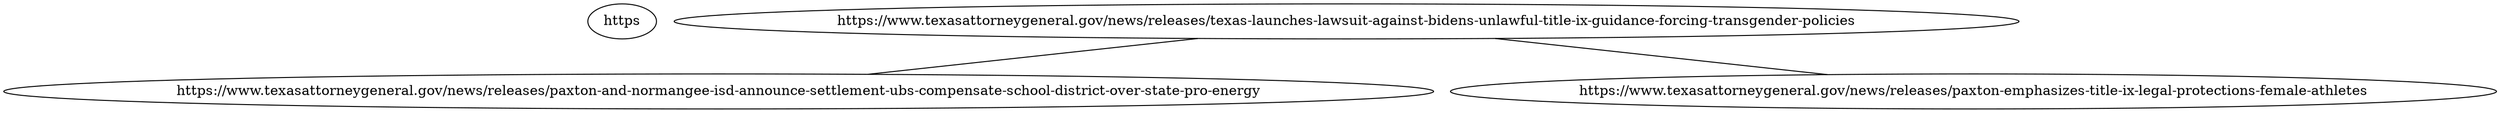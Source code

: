 strict graph  {
https [child_link="['https://www.texasattorneygeneral.gov/news/releases/paxton-and-normangee-isd-announce-settlement-ubs-compensate-school-district-over-state-pro-energy', 'https://www.texasattorneygeneral.gov/news/releases/paxton-emphasizes-title-ix-legal-protections-female-athletes']", data="b\"\nTexas Launches Lawsuit Against Biden\xe2\x80\x99s Unlawful Title IX Guidance Forcing \xe2\x80\x9cTransgender\xe2\x80\x9d Policies in Schools by Threatening Education Funds | Office of the Attorney General\nJavascript must be enabled for the correct page display\nSkip to main content\nEspa\xc3\xb1ol\nAbout\nNews\nOpinions\nCareers\nContact Us\nSearch\nMenu\nKeywords\nSearch\nChild Support\nChild Support Interactive (CSI)\nBack to top of menu\nChild Support Interactive (CSI)\nPaying and Receiving Child Support\nAbout Child Support Interactive\nAgency Partners\nChild Support Enforcement\nPro\xc2\xadgrams and Initiatives\nYour Child Support And The Federal Stimulus Payment\nCrime Victims\n2019 Legislative Session Update for Victims and Service Providers\nBack to top of menu\n2019 Legislative Session Update for Victims and Service Providers\nCompensation Portal Updates\nCrime Victims' Compensation Portal\nLandowner Compensation Program\nServices for Crime Victims\nCrime Victims' Compensation Program\nInformation for Crime Victim Advocates\nService Providers\nConsumer Protection\nFile a Consumer Complaint\nBack to top of menu\nFile a Consumer Complaint\nAutomotive Scams\nCommon Scams\nEquifax\nIdentity Theft\nSeniors and the Elderly\nOpen Government\n2023 Texas Legislative Session Update\nBack to top of menu\n2023 Texas Legislative Session Update\nGovernmental Bodies\nHow to Request an Attorney General Opinion\nMembers of the Public\nOpen Meetings Act Suspension Updates\nOpen Records Complaint\nOpen Reports and Publications\nJob Listings\nAll Divisions\nOpinions\nInitiatives\nNewsroom\nAbout\nContact us\nEspa\xc3\xb1ol\nSearch Keywords\nSearch\nBreadcrumb\nHome\nNews\nNews Releases\nTexas Launches Lawsuit Against Biden\xe2\x80\x99s Unlawful Title IX Guidance Forcing \xe2\x80\x9cTransgender\xe2\x80\x9d Policies in Schools by Threatening Education Funds\nJune 14, 2023  | Press Release\n|                 Education\n, Child Abuse\nTexas Launch\xc2\xades Law\xc2\xadsuit Against Biden\xe2\x80\x99s Unlaw\xc2\xadful Title IX Guid\xc2\xadance Forc\xc2\xading \xe2\x80\x8b\xe2\x80\x9cTrans\xc2\xadgen\xc2\xadder\xe2\x80\x9d Poli\xc2\xadcies in Schools by Threat\xc2\xaden\xc2\xading Edu\xc2\xadca\xc2\xadtion\xc2\xa0Funds\nThe Office of the Attorney General has filed a lawsuit challenging the Biden Administration\xe2\x80\x99s unlawful interpretation of Title IX, exposing the Department of Education\xe2\x80\x99s new guidance as an illegal effort to force schools to adopt \xe2\x80\x9ctransgender\xe2\x80\x9d ideology in schools or risk losing federal education funds. This is Texas\xe2\x80\x99s 50th lawsuit against the Biden Administration.\nTitle IX is a federal statute that prohibits discrimination \xe2\x80\x9con the basis of sex\xe2\x80\x9d in educational institutions. Under Biden, the Department of Education has issued guidance arbitrarily expanding this category to include \xe2\x80\x9csexual orientation\xe2\x80\x9d and \xe2\x80\x9cgender identity.\xe2\x80\x9d The guidance risks federal education funding for Texas colleges and universities as well as all Texas K-12 schools receiving any amount of federal funding by unlawfully asserting that these conceptions promoted by the extremist transgender movement are covered by Title IX protections.\nExamples purported by the Biden Administration to be violations of Title IX include teachers failing to forcibly compel students to use classmates\xe2\x80\x99 so-called \xe2\x80\x9cpreferred pronouns,\xe2\x80\x9d schools\xe2\x80\x99 policies enforcing separate bathroom facilities for biological males and females, and schools\xe2\x80\x99 policies refusing to allow biological males to compete on female sports teams. Under this doctrine, Texas schools would be investigated by the federal government for following Texas law, including Chapter 33 of the Education Code protecting the integrity of school athletics participation on the basis of biological sex.\nTexas is challenging this blatant attempt to misuse federal regulatory power to force K-12 schools, colleges, and universities in our state to accept and implement \xe2\x80\x9ctransgender\xe2\x80\x9d ideology\xe2\x80\x94in violation of state law\xe2\x80\x94by misusing the Title IX statute to threaten the withholding of federal education funds. The Administration\xe2\x80\x99s unlawful guidance could put at risk over $6 billion in federal funding that supports Texas K-12 and higher education institutions.\nTo read the full lawsuit, click here.\nReceive email updates from the OAG Press Office:\nEmail Address\nSubmit\nRelated News\nPax\xc2\xadton Fights to Ensure that Vet\xc2\xader\xc2\xadans Receive Their Full Edu\xc2\xadca\xc2\xadtion\xc2\xadal Benefits\nAttorney General Paxton joined a multistate amicus brief that is in support of a U.S. Army veteran seeking full access to the educational benefits earned from his patriotic service to the country and multiple tours of duty.\nMay 22, 2023  | Press Release\nPax\xc2\xadton and Nor\xc2\xadmangee ISD Announce Set\xc2\xadtle\xc2\xadment with UBS to Com\xc2\xadpen\xc2\xadsate School Dis\xc2\xadtrict Over State Pro-Ener\xc2\xadgy\xc2\xa0Law\nAttorney General Paxton and Normangee Independent School District (\xe2\x80\x9cNormangee ISD\xe2\x80\x9d) announced a settlement with UBS in the amount of $850,000.\nMay 12, 2023  | Press Release\nPax\xc2\xadton Empha\xc2\xadsizes Title IX Legal Pro\xc2\xadtec\xc2\xadtions for Female Athletes\nAttorney General Paxton joined an amicus brief to protect women\xe2\x80\x99s sports from unfair and dangerous competition from biological men.\nApril 24, 2023  | Press Release\nSee all News\nBack to top\nBack to Top\nAsset 1\nTwitter\nFacebook\nPO Box 12548Austin, TX 78711-2548\nChild Support\nCrime Victims\nConsumer Protection\nOpen Government\nAll Divisions\nOpinions\nInitiatives\nHuman Resources\nNewsroom\nWhere the Money Goes\nADA Compliance\nCompact With Texans\nCost Efficiency Saving Ideas\nReporting Fraud\nState Agency Contracts\nTRAILS Search\nTexas Homeland Security\nTexas Veterans Portal\nTexas.gov\nAccessibility & Site Policies\""];
https [child_link="['https://www.texasattorneygeneral.gov/news/releases/texas-launches-lawsuit-against-bidens-unlawful-title-ix-guidance-forcing-transgender-policies', 'https://www.texasattorneygeneral.gov/news/releases/paxton-emphasizes-title-ix-legal-protections-female-athletes']", data="b\"\nPaxton and Normangee ISD Announce Settlement with UBS to Compensate School District Over State Pro-Energy Law | Office of the Attorney General\nJavascript must be enabled for the correct page display\nSkip to main content\nEspa\xc3\xb1ol\nAbout\nNews\nOpinions\nCareers\nContact Us\nSearch\nMenu\nKeywords\nSearch\nChild Support\nChild Support Interactive (CSI)\nBack to top of menu\nChild Support Interactive (CSI)\nPaying and Receiving Child Support\nAbout Child Support Interactive\nAgency Partners\nChild Support Enforcement\nPro\xc2\xadgrams and Initiatives\nYour Child Support And The Federal Stimulus Payment\nCrime Victims\n2019 Legislative Session Update for Victims and Service Providers\nBack to top of menu\n2019 Legislative Session Update for Victims and Service Providers\nCompensation Portal Updates\nCrime Victims' Compensation Portal\nLandowner Compensation Program\nServices for Crime Victims\nCrime Victims' Compensation Program\nInformation for Crime Victim Advocates\nService Providers\nConsumer Protection\nFile a Consumer Complaint\nBack to top of menu\nFile a Consumer Complaint\nAutomotive Scams\nCommon Scams\nEquifax\nIdentity Theft\nSeniors and the Elderly\nOpen Government\n2023 Texas Legislative Session Update\nBack to top of menu\n2023 Texas Legislative Session Update\nGovernmental Bodies\nHow to Request an Attorney General Opinion\nMembers of the Public\nOpen Meetings Act Suspension Updates\nOpen Records Complaint\nOpen Reports and Publications\nJob Listings\nAll Divisions\nOpinions\nInitiatives\nNewsroom\nAbout\nContact us\nEspa\xc3\xb1ol\nSearch Keywords\nSearch\nBreadcrumb\nHome\nNews\nNews Releases\nPaxton and Normangee ISD Announce Settlement with UBS to Compensate School District Over State Pro-Energy Law\nMay 12, 2023  | Press Release\n|                 Education\nPax\xc2\xadton and Nor\xc2\xadmangee ISD Announce Set\xc2\xadtle\xc2\xadment with UBS to Com\xc2\xadpen\xc2\xadsate School Dis\xc2\xadtrict Over State Pro-Ener\xc2\xadgy\xc2\xa0Law\nAttorney General Paxton and Normangee Independent School District (\xe2\x80\x9cNormangee ISD\xe2\x80\x9d) announced a settlement with UBS in the amount of $850,000. The settlement resulted from the company\xe2\x80\x99s inability to underwrite Normangee ISD\xe2\x80\x99s bonds under the terms of a Texas law known as \xe2\x80\x9cSB 13,\xe2\x80\x9d which stipulates the terms on which certain companies can do business with state governmental entities.\n\xe2\x80\x9cUBS\xe2\x80\x99s actions in this case were costly, and it is critical that they compensate Normangee ISD to recover losses. That\xe2\x80\x99s exactly what this settlement accomplishes,\xe2\x80\x9d said Attorney General Paxton. \xe2\x80\x9cI remain committed to combatting the corporate ESG investment agenda, shielding taxpayers from the extra costs that come with it by shifting the burden to banks, and protecting Texas energy companies.\xe2\x80\x9d\nSB 13 requires financial companies who contract with Texas governments to certify that they do not boycott energy companies. UBS certified that it does not boycott energy companies when it entered into a contract to underwrite $18.6 million in bonds to be issued by Normangee ISD.\nBut the Texas Comptroller placed UBS and several other financial services firms on a list of energy boycotters in August 2022, and the Attorney General\xe2\x80\x99s Public Finance Division concurred in that determination, thus disapproving the underwriting contract with Normangee ISD. Through no fault of its own, Normangee ISD then had to re-bid the contract at a higher interest rate, causing it financial harm. Attorney General Paxton then negotiated the settlement with UBS on Normangee ISD\xe2\x80\x99s behalf.\nReceive email updates from the OAG Press Office:\nEmail Address\nSubmit\nRelated News\nTexas Launch\xc2\xades Law\xc2\xadsuit Against Biden\xe2\x80\x99s Unlaw\xc2\xadful Title IX Guid\xc2\xadance Forc\xc2\xading \xe2\x80\x8b\xe2\x80\x9cTrans\xc2\xadgen\xc2\xadder\xe2\x80\x9d Poli\xc2\xadcies in Schools by Threat\xc2\xaden\xc2\xading Edu\xc2\xadca\xc2\xadtion\xc2\xa0Funds\nThe Office of the Attorney General has filed a lawsuit challenging the Biden Administration\xe2\x80\x99s unlawful interpretation of Title IX, exposing the Department of Education\xe2\x80\x99s new guidance as an illegal effort to force schools to adopt \xe2\x80\x9ctransgender\xe2\x80\x9d ideology in schools or risk losing federal education funds.\nJune 14, 2023  | Press Release\nPax\xc2\xadton Fights to Ensure that Vet\xc2\xader\xc2\xadans Receive Their Full Edu\xc2\xadca\xc2\xadtion\xc2\xadal Benefits\nAttorney General Paxton joined a multistate amicus brief that is in support of a U.S. Army veteran seeking full access to the educational benefits earned from his patriotic service to the country and multiple tours of duty.\nMay 22, 2023  | Press Release\nPax\xc2\xadton Empha\xc2\xadsizes Title IX Legal Pro\xc2\xadtec\xc2\xadtions for Female Athletes\nAttorney General Paxton joined an amicus brief to protect women\xe2\x80\x99s sports from unfair and dangerous competition from biological men.\nApril 24, 2023  | Press Release\nSee all News\nBack to top\nBack to Top\nAsset 1\nTwitter\nFacebook\nPO Box 12548Austin, TX 78711-2548\nChild Support\nCrime Victims\nConsumer Protection\nOpen Government\nAll Divisions\nOpinions\nInitiatives\nHuman Resources\nNewsroom\nWhere the Money Goes\nADA Compliance\nCompact With Texans\nCost Efficiency Saving Ideas\nReporting Fraud\nState Agency Contracts\nTRAILS Search\nTexas Homeland Security\nTexas Veterans Portal\nTexas.gov\nAccessibility & Site Policies\""];
https [child_link="['https://www.texasattorneygeneral.gov/news/releases/texas-launches-lawsuit-against-bidens-unlawful-title-ix-guidance-forcing-transgender-policies', 'https://www.texasattorneygeneral.gov/news/releases/paxton-and-normangee-isd-announce-settlement-ubs-compensate-school-district-over-state-pro-energy']", data="b\"\nPaxton Emphasizes Title IX Legal Protections for Female Athletes | Office of the Attorney General\nJavascript must be enabled for the correct page display\nSkip to main content\nEspa\xc3\xb1ol\nAbout\nNews\nOpinions\nCareers\nContact Us\nSearch\nMenu\nKeywords\nSearch\nChild Support\nChild Support Interactive (CSI)\nBack to top of menu\nChild Support Interactive (CSI)\nPaying and Receiving Child Support\nAbout Child Support Interactive\nAgency Partners\nChild Support Enforcement\nPro\xc2\xadgrams and Initiatives\nYour Child Support And The Federal Stimulus Payment\nCrime Victims\n2019 Legislative Session Update for Victims and Service Providers\nBack to top of menu\n2019 Legislative Session Update for Victims and Service Providers\nCompensation Portal Updates\nCrime Victims' Compensation Portal\nLandowner Compensation Program\nServices for Crime Victims\nCrime Victims' Compensation Program\nInformation for Crime Victim Advocates\nService Providers\nConsumer Protection\nFile a Consumer Complaint\nBack to top of menu\nFile a Consumer Complaint\nAutomotive Scams\nCommon Scams\nEquifax\nIdentity Theft\nSeniors and the Elderly\nOpen Government\n2023 Texas Legislative Session Update\nBack to top of menu\n2023 Texas Legislative Session Update\nGovernmental Bodies\nHow to Request an Attorney General Opinion\nMembers of the Public\nOpen Meetings Act Suspension Updates\nOpen Records Complaint\nOpen Reports and Publications\nJob Listings\nAll Divisions\nOpinions\nInitiatives\nNewsroom\nAbout\nContact us\nEspa\xc3\xb1ol\nSearch Keywords\nSearch\nBreadcrumb\nHome\nNews\nNews Releases\nPaxton Emphasizes Title IX Legal Protections for Female Athletes\nApril 24, 2023  | Press Release\n|                 Education\nPax\xc2\xadton Empha\xc2\xadsizes Title IX Legal Pro\xc2\xadtec\xc2\xadtions for Female Athletes\nAttorney General Paxton joined an amicus brief to protect women\xe2\x80\x99s sports from unfair and dangerous competition from biological men.\nThe Tennessee-led brief, filed in the New York City-based U.S. Court of Appeals for the Second Circuit, highlights the protections for biological women under Title IX. For decades, Title IX has helped create opportunities for girls to participate in sports by prohibiting educational programs from discriminating on the basis of sex.\nDespite recent attempts to radically alter the definition of \xe2\x80\x9csex,\xe2\x80\x9d Title IX has long operated under the biological reality that there are two separate sexes: male and female. Given this fact, allowing subjective \xe2\x80\x9cgender identity\xe2\x80\x9d to trump biological sex would render much of Title IX unworkable.\nRelying on a definition of \xe2\x80\x9csex\xe2\x80\x9d that is entirely subjective allows biological men to compete against biological women, oftentimes hampering a key protection under Title IX, which is the \xe2\x80\x9cchance to be champions.\xe2\x80\x9d The brief describes recent events in Connecticut, highlighting instances in which biological boys were able to win a large number of track-and-field competitions when competing against women, limiting the athletic experience for biological girls.\nThe amicus brief states: \xe2\x80\x9cProviding girls the opportunity to experience the thrill of victory was one of the main athletic purposes of Title IX. At the time of Title IX\xe2\x80\x99s enactment, the public understood that allowing biological boys to compete against girls would result in boys taking away championship opportunities designated for girls. In this circumstance, Defendants have failed to \xe2\x80\x98effectively accommodate the interests and abilities of members\xc2\xa0of both sexes\xe2\x80\x99 by refusing to offer truly sex-separated track-and-field competitions for the two sexes.\xe2\x80\x9d\nTo read the full amicus brief, click here.\nReceive email updates from the OAG Press Office:\nEmail Address\nSubmit\nRelated News\nTexas Launch\xc2\xades Law\xc2\xadsuit Against Biden\xe2\x80\x99s Unlaw\xc2\xadful Title IX Guid\xc2\xadance Forc\xc2\xading \xe2\x80\x8b\xe2\x80\x9cTrans\xc2\xadgen\xc2\xadder\xe2\x80\x9d Poli\xc2\xadcies in Schools by Threat\xc2\xaden\xc2\xading Edu\xc2\xadca\xc2\xadtion\xc2\xa0Funds\nThe Office of the Attorney General has filed a lawsuit challenging the Biden Administration\xe2\x80\x99s unlawful interpretation of Title IX, exposing the Department of Education\xe2\x80\x99s new guidance as an illegal effort to force schools to adopt \xe2\x80\x9ctransgender\xe2\x80\x9d ideology in schools or risk losing federal education funds.\nJune 14, 2023  | Press Release\nPax\xc2\xadton Fights to Ensure that Vet\xc2\xader\xc2\xadans Receive Their Full Edu\xc2\xadca\xc2\xadtion\xc2\xadal Benefits\nAttorney General Paxton joined a multistate amicus brief that is in support of a U.S. Army veteran seeking full access to the educational benefits earned from his patriotic service to the country and multiple tours of duty.\nMay 22, 2023  | Press Release\nPax\xc2\xadton and Nor\xc2\xadmangee ISD Announce Set\xc2\xadtle\xc2\xadment with UBS to Com\xc2\xadpen\xc2\xadsate School Dis\xc2\xadtrict Over State Pro-Ener\xc2\xadgy\xc2\xa0Law\nAttorney General Paxton and Normangee Independent School District (\xe2\x80\x9cNormangee ISD\xe2\x80\x9d) announced a settlement with UBS in the amount of $850,000.\nMay 12, 2023  | Press Release\nSee all News\nBack to top\nBack to Top\nAsset 1\nTwitter\nFacebook\nPO Box 12548Austin, TX 78711-2548\nChild Support\nCrime Victims\nConsumer Protection\nOpen Government\nAll Divisions\nOpinions\nInitiatives\nHuman Resources\nNewsroom\nWhere the Money Goes\nADA Compliance\nCompact With Texans\nCost Efficiency Saving Ideas\nReporting Fraud\nState Agency Contracts\nTRAILS Search\nTexas Homeland Security\nTexas Veterans Portal\nTexas.gov\nAccessibility & Site Policies\""];
"https://www.texasattorneygeneral.gov/news/releases/texas-launches-lawsuit-against-bidens-unlawful-title-ix-guidance-forcing-transgender-policies" -- "https://www.texasattorneygeneral.gov/news/releases/paxton-and-normangee-isd-announce-settlement-ubs-compensate-school-district-over-state-pro-energy";
"https://www.texasattorneygeneral.gov/news/releases/texas-launches-lawsuit-against-bidens-unlawful-title-ix-guidance-forcing-transgender-policies" -- "https://www.texasattorneygeneral.gov/news/releases/paxton-emphasizes-title-ix-legal-protections-female-athletes";
}
